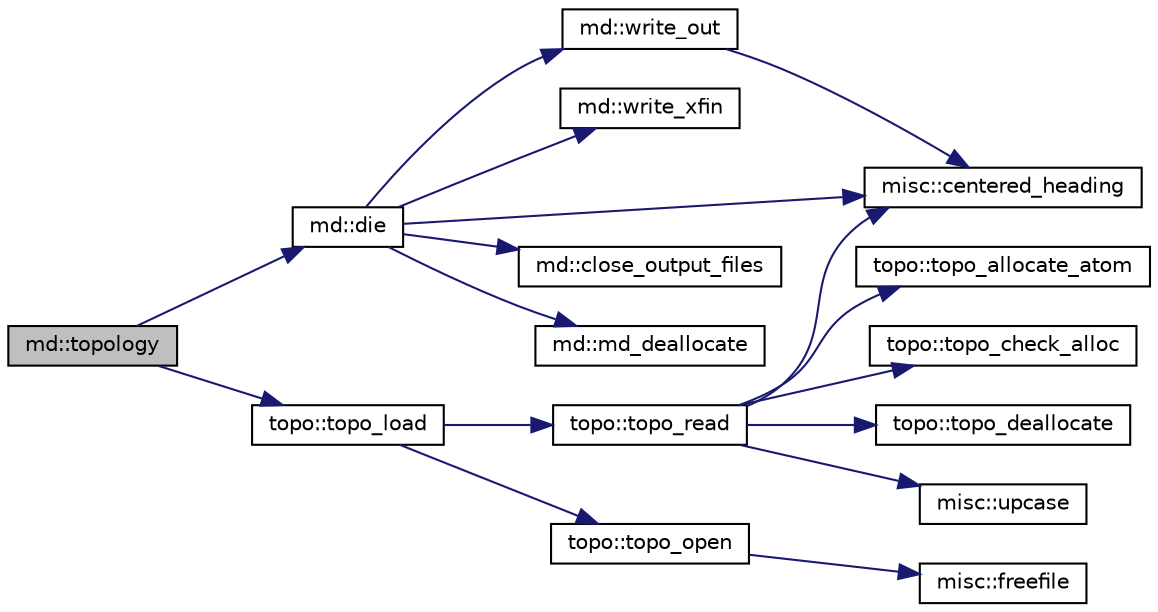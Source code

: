 digraph "md::topology"
{
  edge [fontname="Helvetica",fontsize="10",labelfontname="Helvetica",labelfontsize="10"];
  node [fontname="Helvetica",fontsize="10",shape=record];
  rankdir="LR";
  Node1 [label="md::topology",height=0.2,width=0.4,color="black", fillcolor="grey75", style="filled" fontcolor="black"];
  Node1 -> Node2 [color="midnightblue",fontsize="10",style="solid"];
  Node2 [label="md::die",height=0.2,width=0.4,color="black", fillcolor="white", style="filled",URL="$classmd.html#ac21e43139b5e5cd74ab6649672288d66"];
  Node2 -> Node3 [color="midnightblue",fontsize="10",style="solid"];
  Node3 [label="misc::centered_heading",height=0.2,width=0.4,color="black", fillcolor="white", style="filled",URL="$classmisc.html#ac616bbb70212f3216e099c51f3c217f9"];
  Node2 -> Node4 [color="midnightblue",fontsize="10",style="solid"];
  Node4 [label="md::close_output_files",height=0.2,width=0.4,color="black", fillcolor="white", style="filled",URL="$classmd.html#a5bd74b9ed60f4d0515416e77a9dcb825"];
  Node2 -> Node5 [color="midnightblue",fontsize="10",style="solid"];
  Node5 [label="md::md_deallocate",height=0.2,width=0.4,color="black", fillcolor="white", style="filled",URL="$classmd.html#a8a97b1726d386da7fddf5ea29296b0e9"];
  Node2 -> Node6 [color="midnightblue",fontsize="10",style="solid"];
  Node6 [label="md::write_out",height=0.2,width=0.4,color="black", fillcolor="white", style="filled",URL="$classmd.html#a7ae57adec77c83a4e3684cfbf301d605"];
  Node6 -> Node3 [color="midnightblue",fontsize="10",style="solid"];
  Node2 -> Node7 [color="midnightblue",fontsize="10",style="solid"];
  Node7 [label="md::write_xfin",height=0.2,width=0.4,color="black", fillcolor="white", style="filled",URL="$classmd.html#ad8ada800049df7345cd0a0e596644cc5"];
  Node1 -> Node8 [color="midnightblue",fontsize="10",style="solid"];
  Node8 [label="topo::topo_load",height=0.2,width=0.4,color="black", fillcolor="white", style="filled",URL="$classtopo.html#aac0681f14a49bb07e5cbb3a877b1e5dd"];
  Node8 -> Node9 [color="midnightblue",fontsize="10",style="solid"];
  Node9 [label="topo::topo_open",height=0.2,width=0.4,color="black", fillcolor="white", style="filled",URL="$classtopo.html#a5d064dafa1d8df6166a94664f390767f"];
  Node9 -> Node10 [color="midnightblue",fontsize="10",style="solid"];
  Node10 [label="misc::freefile",height=0.2,width=0.4,color="black", fillcolor="white", style="filled",URL="$classmisc.html#aaa874447823dfa2d2c7fcf6eb80ebd70"];
  Node8 -> Node11 [color="midnightblue",fontsize="10",style="solid"];
  Node11 [label="topo::topo_read",height=0.2,width=0.4,color="black", fillcolor="white", style="filled",URL="$classtopo.html#a7aad640a2ad55b89529425b1f386810a"];
  Node11 -> Node12 [color="midnightblue",fontsize="10",style="solid"];
  Node12 [label="topo::topo_deallocate",height=0.2,width=0.4,color="black", fillcolor="white", style="filled",URL="$classtopo.html#aa6153a7d9918ecb635b405949f7237ee"];
  Node11 -> Node3 [color="midnightblue",fontsize="10",style="solid"];
  Node11 -> Node13 [color="midnightblue",fontsize="10",style="solid"];
  Node13 [label="misc::upcase",height=0.2,width=0.4,color="black", fillcolor="white", style="filled",URL="$classmisc.html#a3d25ef800766f590365955680ff3ba2c"];
  Node11 -> Node14 [color="midnightblue",fontsize="10",style="solid"];
  Node14 [label="topo::topo_allocate_atom",height=0.2,width=0.4,color="black", fillcolor="white", style="filled",URL="$classtopo.html#a88a502c82bac0ebb3dbf06b2e7bd0e2b"];
  Node11 -> Node15 [color="midnightblue",fontsize="10",style="solid"];
  Node15 [label="topo::topo_check_alloc",height=0.2,width=0.4,color="black", fillcolor="white", style="filled",URL="$classtopo.html#a45b47b1bdc178f97b93778d46d7445bb"];
}
